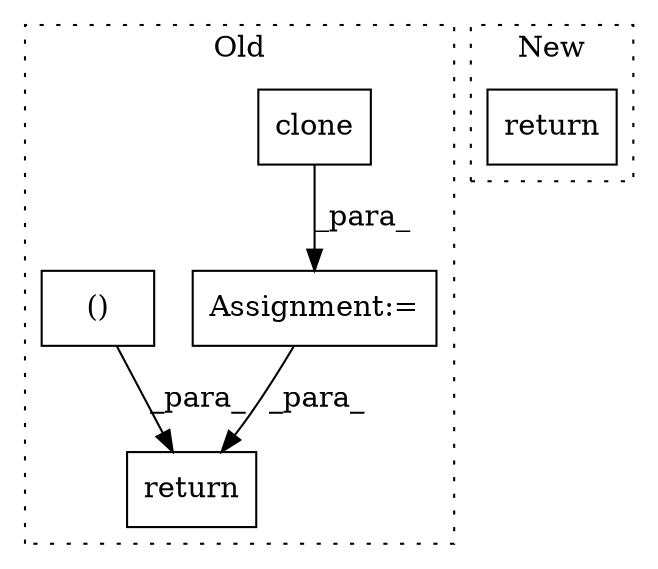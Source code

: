digraph G {
subgraph cluster0 {
1 [label="clone" a="32" s="824,886" l="6,1" shape="box"];
3 [label="return" a="41" s="989" l="7" shape="box"];
4 [label="Assignment:=" a="7" s="811" l="1" shape="box"];
5 [label="()" a="106" s="1012" l="25" shape="box"];
label = "Old";
style="dotted";
}
subgraph cluster1 {
2 [label="return" a="41" s="893" l="7" shape="box"];
label = "New";
style="dotted";
}
1 -> 4 [label="_para_"];
4 -> 3 [label="_para_"];
5 -> 3 [label="_para_"];
}